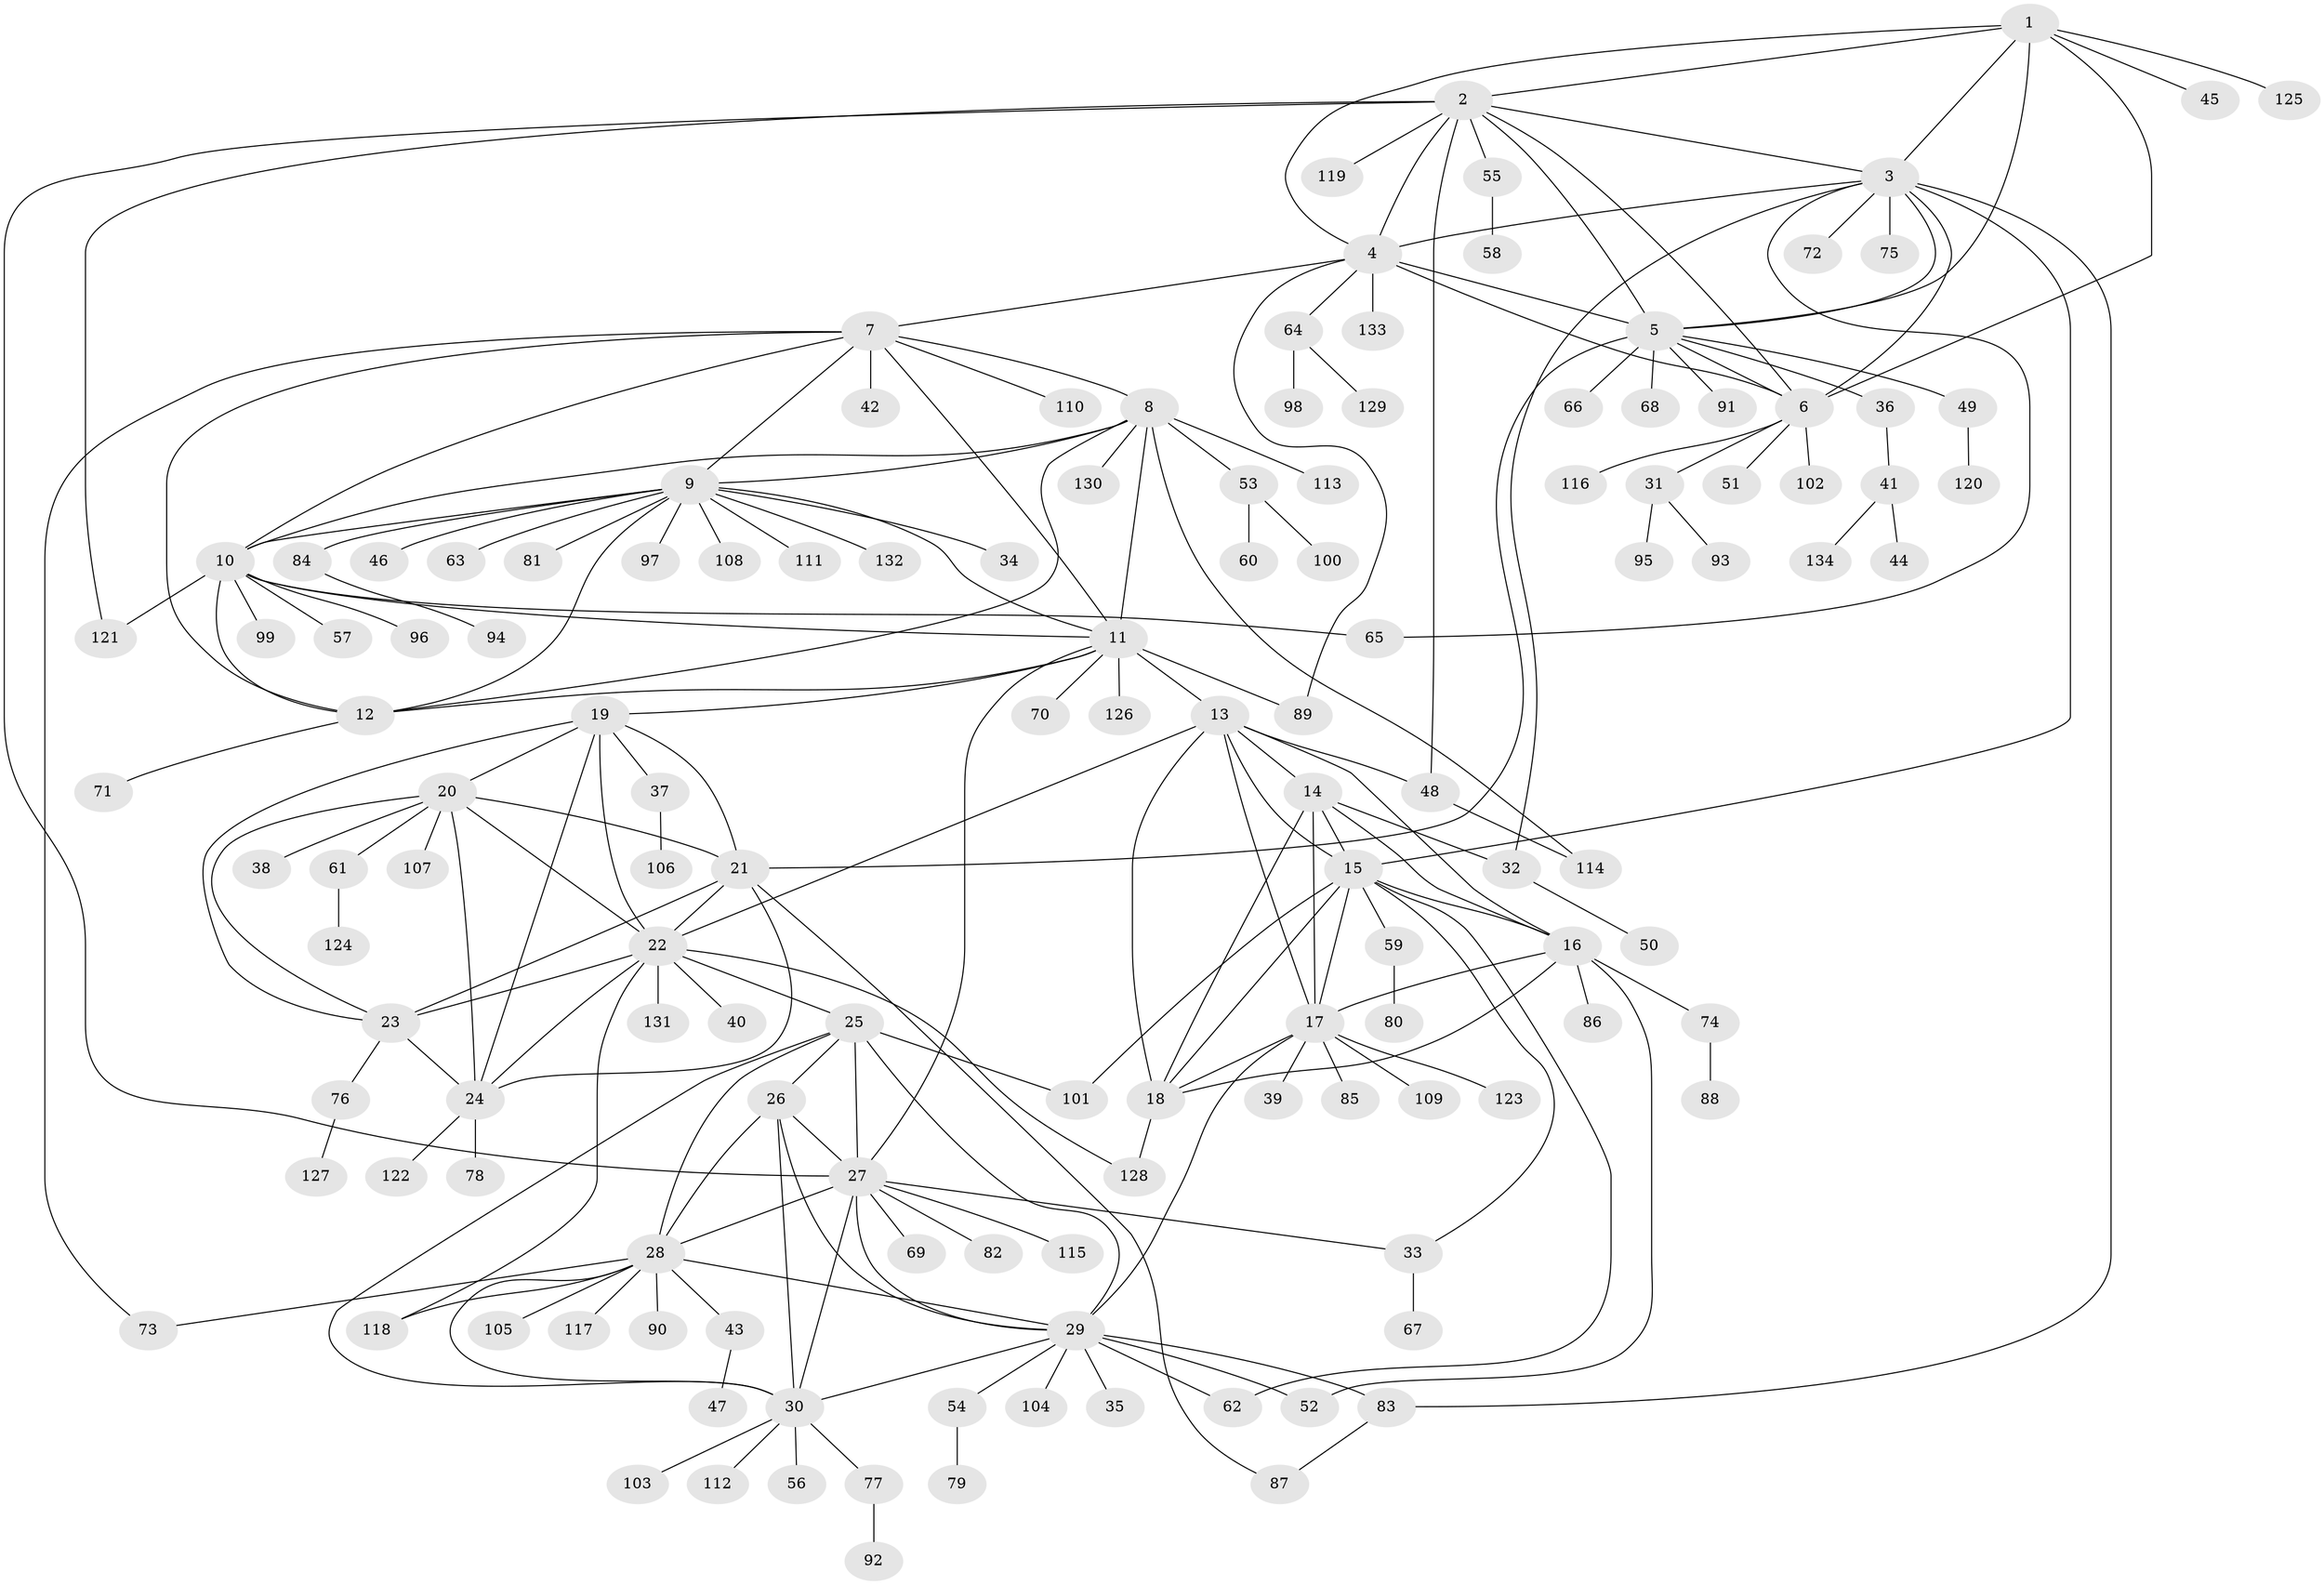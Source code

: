 // Generated by graph-tools (version 1.1) at 2025/11/02/27/25 16:11:33]
// undirected, 134 vertices, 204 edges
graph export_dot {
graph [start="1"]
  node [color=gray90,style=filled];
  1;
  2;
  3;
  4;
  5;
  6;
  7;
  8;
  9;
  10;
  11;
  12;
  13;
  14;
  15;
  16;
  17;
  18;
  19;
  20;
  21;
  22;
  23;
  24;
  25;
  26;
  27;
  28;
  29;
  30;
  31;
  32;
  33;
  34;
  35;
  36;
  37;
  38;
  39;
  40;
  41;
  42;
  43;
  44;
  45;
  46;
  47;
  48;
  49;
  50;
  51;
  52;
  53;
  54;
  55;
  56;
  57;
  58;
  59;
  60;
  61;
  62;
  63;
  64;
  65;
  66;
  67;
  68;
  69;
  70;
  71;
  72;
  73;
  74;
  75;
  76;
  77;
  78;
  79;
  80;
  81;
  82;
  83;
  84;
  85;
  86;
  87;
  88;
  89;
  90;
  91;
  92;
  93;
  94;
  95;
  96;
  97;
  98;
  99;
  100;
  101;
  102;
  103;
  104;
  105;
  106;
  107;
  108;
  109;
  110;
  111;
  112;
  113;
  114;
  115;
  116;
  117;
  118;
  119;
  120;
  121;
  122;
  123;
  124;
  125;
  126;
  127;
  128;
  129;
  130;
  131;
  132;
  133;
  134;
  1 -- 2;
  1 -- 3;
  1 -- 4;
  1 -- 5;
  1 -- 6;
  1 -- 45;
  1 -- 125;
  2 -- 3;
  2 -- 4;
  2 -- 5;
  2 -- 6;
  2 -- 27;
  2 -- 48;
  2 -- 55;
  2 -- 119;
  2 -- 121;
  3 -- 4;
  3 -- 5;
  3 -- 6;
  3 -- 15;
  3 -- 32;
  3 -- 65;
  3 -- 72;
  3 -- 75;
  3 -- 83;
  4 -- 5;
  4 -- 6;
  4 -- 7;
  4 -- 64;
  4 -- 89;
  4 -- 133;
  5 -- 6;
  5 -- 21;
  5 -- 36;
  5 -- 49;
  5 -- 66;
  5 -- 68;
  5 -- 91;
  6 -- 31;
  6 -- 51;
  6 -- 102;
  6 -- 116;
  7 -- 8;
  7 -- 9;
  7 -- 10;
  7 -- 11;
  7 -- 12;
  7 -- 42;
  7 -- 73;
  7 -- 110;
  8 -- 9;
  8 -- 10;
  8 -- 11;
  8 -- 12;
  8 -- 53;
  8 -- 113;
  8 -- 114;
  8 -- 130;
  9 -- 10;
  9 -- 11;
  9 -- 12;
  9 -- 34;
  9 -- 46;
  9 -- 63;
  9 -- 81;
  9 -- 84;
  9 -- 97;
  9 -- 108;
  9 -- 111;
  9 -- 132;
  10 -- 11;
  10 -- 12;
  10 -- 57;
  10 -- 65;
  10 -- 96;
  10 -- 99;
  10 -- 121;
  11 -- 12;
  11 -- 13;
  11 -- 19;
  11 -- 27;
  11 -- 70;
  11 -- 89;
  11 -- 126;
  12 -- 71;
  13 -- 14;
  13 -- 15;
  13 -- 16;
  13 -- 17;
  13 -- 18;
  13 -- 22;
  13 -- 48;
  14 -- 15;
  14 -- 16;
  14 -- 17;
  14 -- 18;
  14 -- 32;
  15 -- 16;
  15 -- 17;
  15 -- 18;
  15 -- 33;
  15 -- 59;
  15 -- 62;
  15 -- 101;
  16 -- 17;
  16 -- 18;
  16 -- 52;
  16 -- 74;
  16 -- 86;
  17 -- 18;
  17 -- 29;
  17 -- 39;
  17 -- 85;
  17 -- 109;
  17 -- 123;
  18 -- 128;
  19 -- 20;
  19 -- 21;
  19 -- 22;
  19 -- 23;
  19 -- 24;
  19 -- 37;
  20 -- 21;
  20 -- 22;
  20 -- 23;
  20 -- 24;
  20 -- 38;
  20 -- 61;
  20 -- 107;
  21 -- 22;
  21 -- 23;
  21 -- 24;
  21 -- 87;
  22 -- 23;
  22 -- 24;
  22 -- 25;
  22 -- 40;
  22 -- 118;
  22 -- 128;
  22 -- 131;
  23 -- 24;
  23 -- 76;
  24 -- 78;
  24 -- 122;
  25 -- 26;
  25 -- 27;
  25 -- 28;
  25 -- 29;
  25 -- 30;
  25 -- 101;
  26 -- 27;
  26 -- 28;
  26 -- 29;
  26 -- 30;
  27 -- 28;
  27 -- 29;
  27 -- 30;
  27 -- 33;
  27 -- 69;
  27 -- 82;
  27 -- 115;
  28 -- 29;
  28 -- 30;
  28 -- 43;
  28 -- 73;
  28 -- 90;
  28 -- 105;
  28 -- 117;
  28 -- 118;
  29 -- 30;
  29 -- 35;
  29 -- 52;
  29 -- 54;
  29 -- 62;
  29 -- 83;
  29 -- 104;
  30 -- 56;
  30 -- 77;
  30 -- 103;
  30 -- 112;
  31 -- 93;
  31 -- 95;
  32 -- 50;
  33 -- 67;
  36 -- 41;
  37 -- 106;
  41 -- 44;
  41 -- 134;
  43 -- 47;
  48 -- 114;
  49 -- 120;
  53 -- 60;
  53 -- 100;
  54 -- 79;
  55 -- 58;
  59 -- 80;
  61 -- 124;
  64 -- 98;
  64 -- 129;
  74 -- 88;
  76 -- 127;
  77 -- 92;
  83 -- 87;
  84 -- 94;
}
